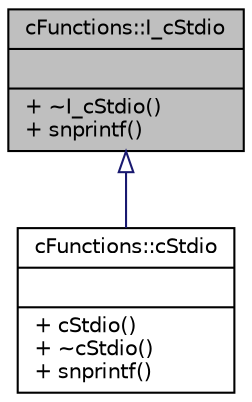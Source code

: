 digraph "cFunctions::I_cStdio"
{
 // INTERACTIVE_SVG=YES
 // LATEX_PDF_SIZE
  edge [fontname="Helvetica",fontsize="10",labelfontname="Helvetica",labelfontsize="10"];
  node [fontname="Helvetica",fontsize="10",shape=record];
  Node0 [label="{cFunctions::I_cStdio\n||+ ~I_cStdio()\l+ snprintf()\l}",height=0.2,width=0.4,color="black", fillcolor="grey75", style="filled", fontcolor="black",tooltip=" "];
  Node0 -> Node1 [dir="back",color="midnightblue",fontsize="10",style="solid",arrowtail="onormal",fontname="Helvetica"];
  Node1 [label="{cFunctions::cStdio\n||+ cStdio()\l+ ~cStdio()\l+ snprintf()\l}",height=0.2,width=0.4,color="black", fillcolor="white", style="filled",URL="$d5/d1c/classcFunctions_1_1cStdio.html",tooltip=" "];
}
